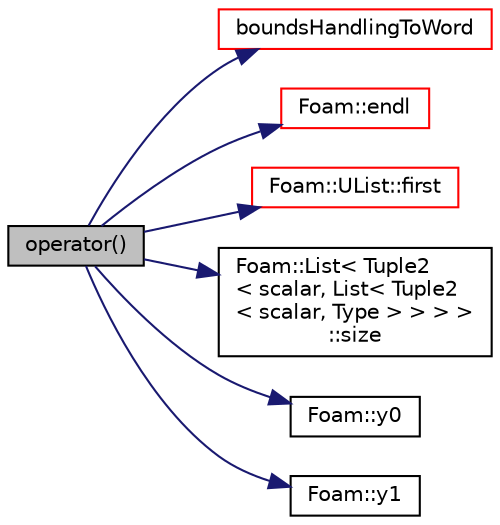 digraph "operator()"
{
  bgcolor="transparent";
  edge [fontname="Helvetica",fontsize="10",labelfontname="Helvetica",labelfontsize="10"];
  node [fontname="Helvetica",fontsize="10",shape=record];
  rankdir="LR";
  Node1 [label="operator()",height=0.2,width=0.4,color="black", fillcolor="grey75", style="filled", fontcolor="black"];
  Node1 -> Node2 [color="midnightblue",fontsize="10",style="solid",fontname="Helvetica"];
  Node2 [label="boundsHandlingToWord",height=0.2,width=0.4,color="red",URL="$a01171.html#ace1e5db9b779de5a0c3aa7d58e84fa6e",tooltip="Return the out-of-bounds handling as a word. "];
  Node1 -> Node3 [color="midnightblue",fontsize="10",style="solid",fontname="Helvetica"];
  Node3 [label="Foam::endl",height=0.2,width=0.4,color="red",URL="$a10893.html#a2db8fe02a0d3909e9351bb4275b23ce4",tooltip="Add newline and flush stream. "];
  Node1 -> Node4 [color="midnightblue",fontsize="10",style="solid",fontname="Helvetica"];
  Node4 [label="Foam::UList::first",height=0.2,width=0.4,color="red",URL="$a02845.html#a1c9828bc3de9502754d944c95a2ce0d9",tooltip="Return the first element of the list. "];
  Node1 -> Node5 [color="midnightblue",fontsize="10",style="solid",fontname="Helvetica"];
  Node5 [label="Foam::List\< Tuple2\l\< scalar, List\< Tuple2\l\< scalar, Type \> \> \> \>\l::size",height=0.2,width=0.4,color="black",URL="$a01395.html#a723361dc2020160f5492e8fe2d09fa44",tooltip="Return the number of elements in the UList. "];
  Node1 -> Node6 [color="midnightblue",fontsize="10",style="solid",fontname="Helvetica"];
  Node6 [label="Foam::y0",height=0.2,width=0.4,color="black",URL="$a10893.html#a30cc5927b23ad62902bfeab8cc64ef1b"];
  Node1 -> Node7 [color="midnightblue",fontsize="10",style="solid",fontname="Helvetica"];
  Node7 [label="Foam::y1",height=0.2,width=0.4,color="black",URL="$a10893.html#a7e98eb36b7cdbd7648def4d7b3fbe0a7"];
}
